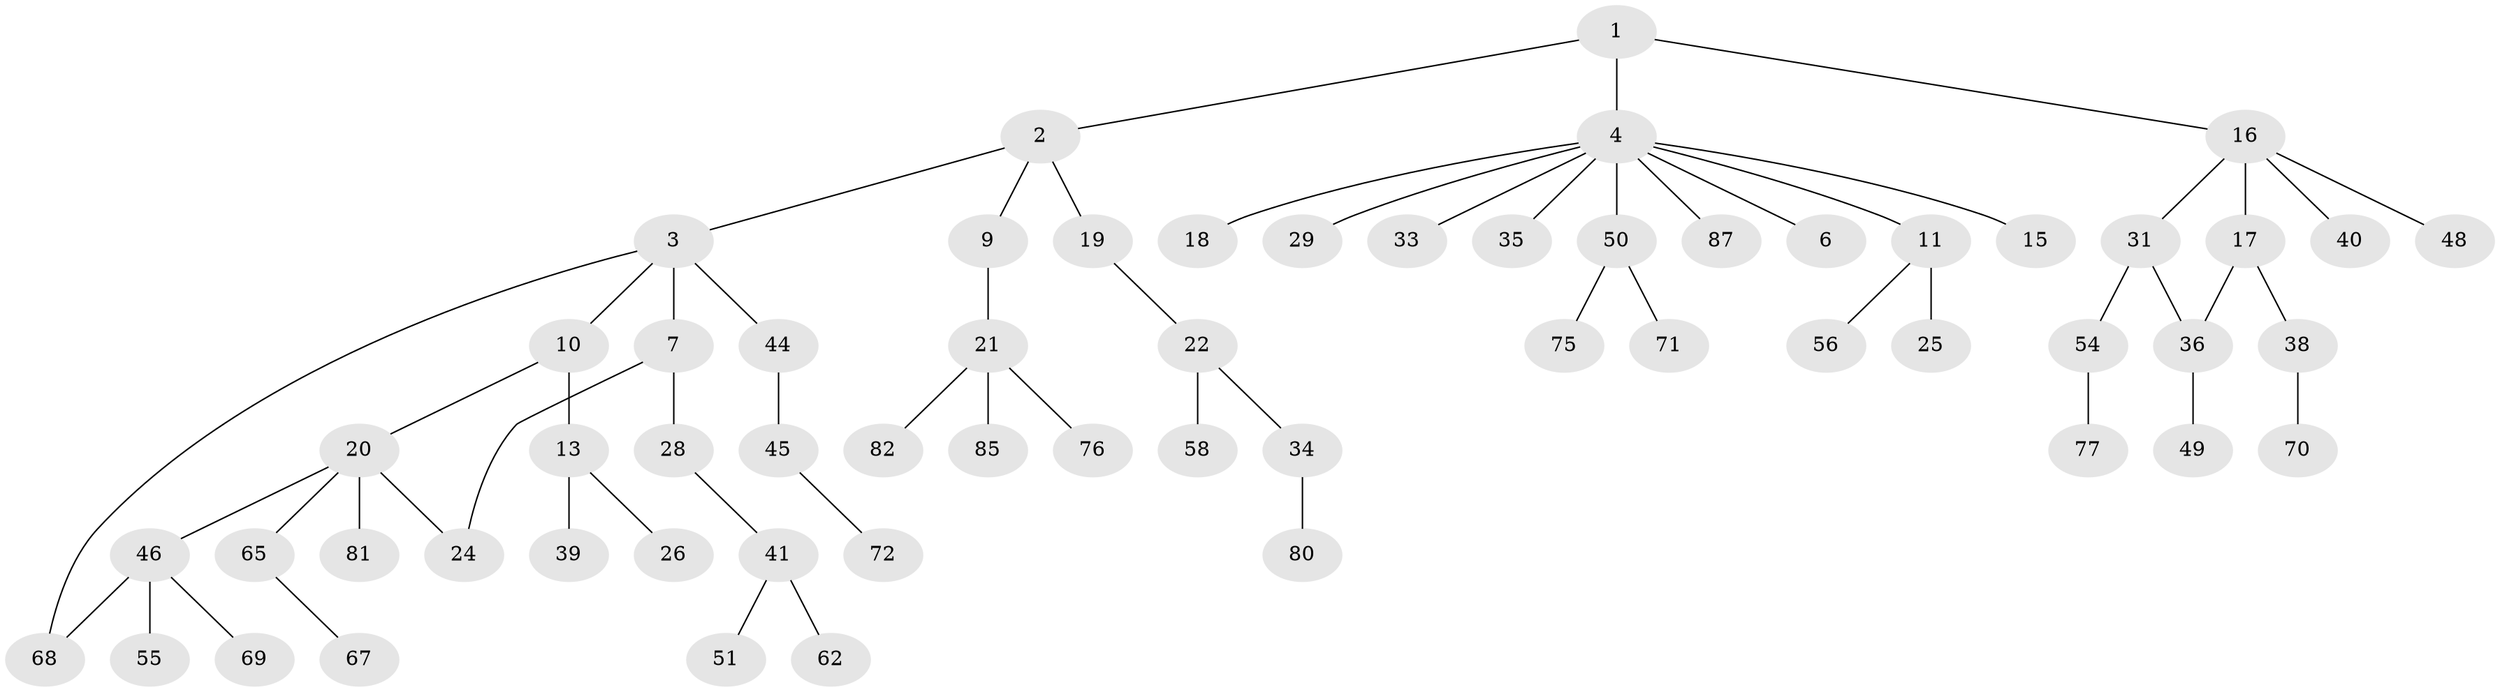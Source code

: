 // Generated by graph-tools (version 1.1) at 2025/51/02/27/25 19:51:36]
// undirected, 59 vertices, 61 edges
graph export_dot {
graph [start="1"]
  node [color=gray90,style=filled];
  1;
  2 [super="+64"];
  3 [super="+8"];
  4 [super="+5"];
  6;
  7 [super="+57"];
  9 [super="+43"];
  10 [super="+12"];
  11 [super="+14"];
  13 [super="+47"];
  15;
  16 [super="+27"];
  17 [super="+32"];
  18;
  19 [super="+37"];
  20 [super="+79"];
  21 [super="+23"];
  22 [super="+74"];
  24 [super="+66"];
  25;
  26 [super="+61"];
  28 [super="+30"];
  29;
  31 [super="+53"];
  33;
  34 [super="+73"];
  35;
  36 [super="+63"];
  38;
  39;
  40;
  41 [super="+42"];
  44 [super="+59"];
  45;
  46 [super="+60"];
  48 [super="+86"];
  49;
  50 [super="+52"];
  51;
  54;
  55;
  56;
  58;
  62;
  65 [super="+78"];
  67;
  68;
  69 [super="+83"];
  70;
  71;
  72;
  75;
  76;
  77 [super="+84"];
  80;
  81;
  82;
  85;
  87;
  1 -- 2;
  1 -- 4;
  1 -- 16;
  2 -- 3;
  2 -- 9;
  2 -- 19;
  3 -- 7;
  3 -- 44;
  3 -- 10;
  3 -- 68;
  4 -- 6;
  4 -- 11;
  4 -- 15;
  4 -- 18;
  4 -- 29;
  4 -- 33;
  4 -- 35;
  4 -- 50;
  4 -- 87;
  7 -- 28;
  7 -- 24;
  9 -- 21;
  10 -- 20;
  10 -- 13;
  11 -- 25;
  11 -- 56;
  13 -- 26;
  13 -- 39;
  16 -- 17;
  16 -- 40;
  16 -- 48;
  16 -- 31;
  17 -- 38;
  17 -- 36;
  19 -- 22;
  20 -- 24;
  20 -- 46;
  20 -- 65;
  20 -- 81;
  21 -- 76;
  21 -- 82;
  21 -- 85;
  22 -- 34;
  22 -- 58;
  28 -- 41;
  31 -- 36;
  31 -- 54;
  34 -- 80;
  36 -- 49;
  38 -- 70;
  41 -- 51;
  41 -- 62;
  44 -- 45;
  45 -- 72;
  46 -- 55;
  46 -- 68;
  46 -- 69;
  50 -- 71;
  50 -- 75;
  54 -- 77;
  65 -- 67;
}
